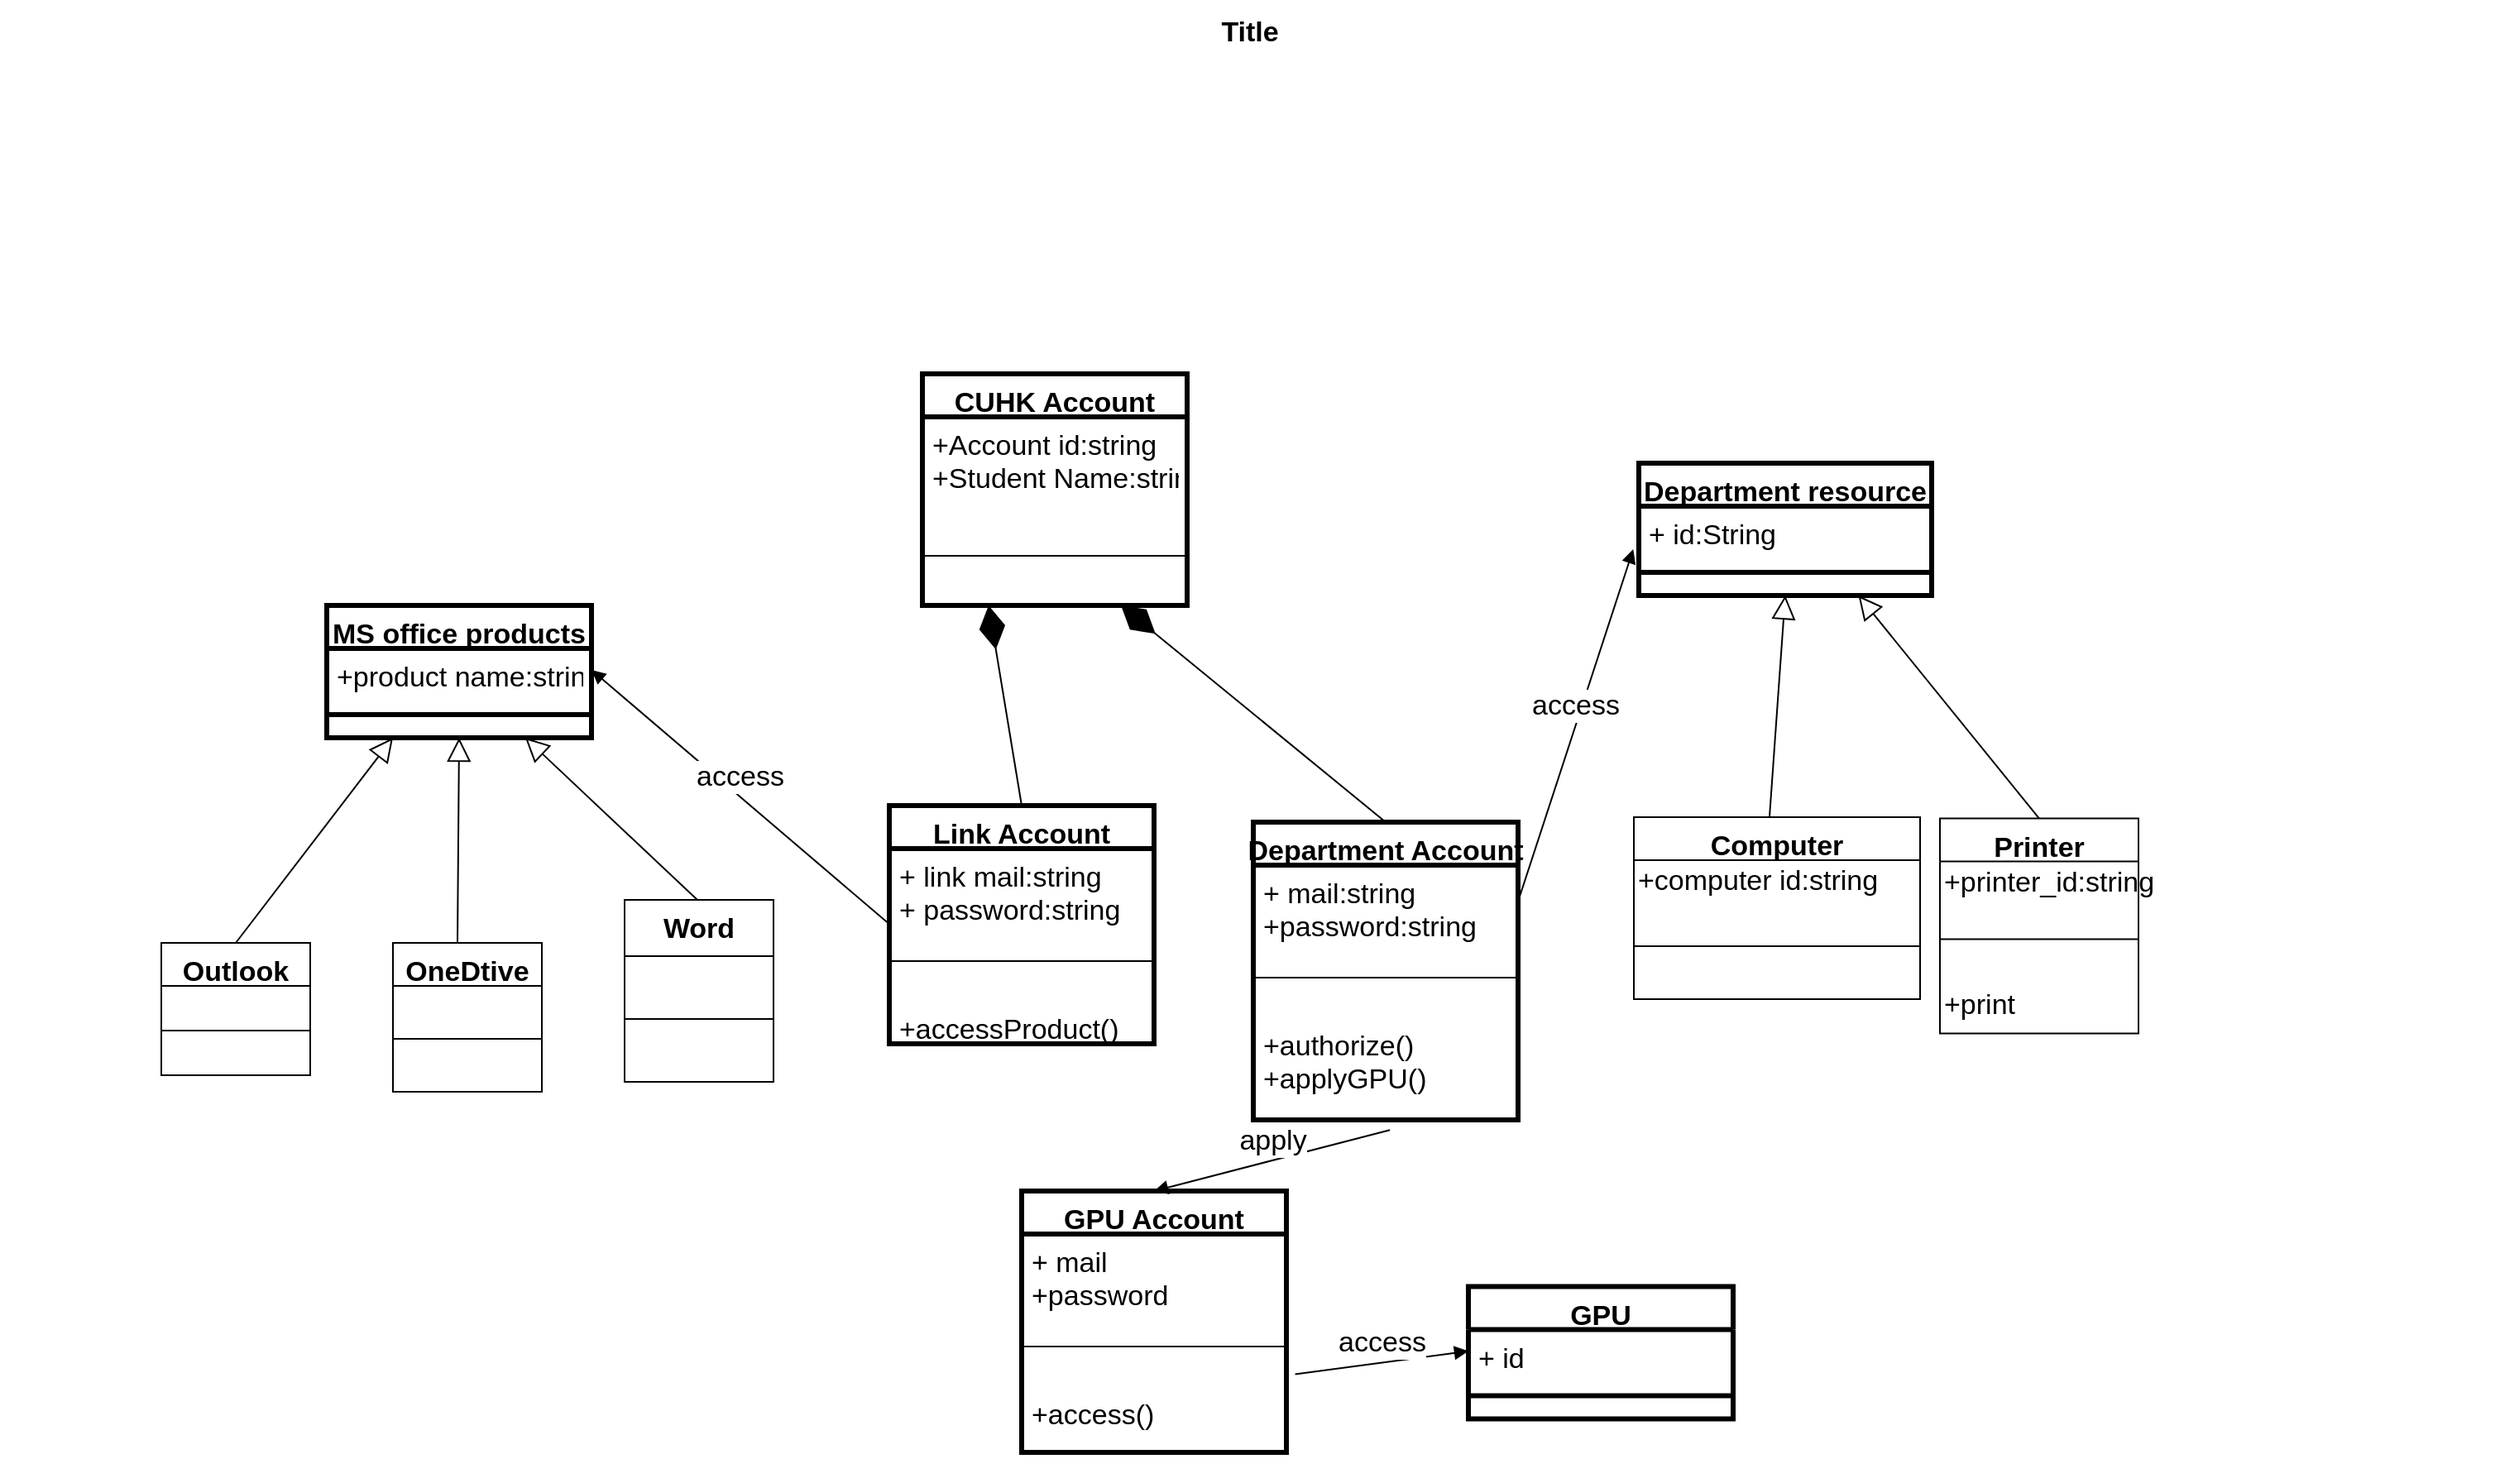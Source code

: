 <mxfile version="10.6.0" type="github"><diagram name="Page-1" id="929967ad-93f9-6ef4-fab6-5d389245f69c"><mxGraphModel dx="2154" dy="1017" grid="1" gridSize="10" guides="1" tooltips="1" connect="1" arrows="1" fold="1" page="1" pageScale="1.5" pageWidth="291" pageHeight="413" background="none" math="0" shadow="0"><root><mxCell id="0" style=";html=1;"/><mxCell id="1" style=";html=1;" parent="0"/><mxCell id="1672d66443f91eb5-23" value="Title" style="text;strokeColor=none;fillColor=none;html=1;fontSize=17;fontStyle=1;verticalAlign=middle;align=center;" parent="1" vertex="1"><mxGeometry x="120" y="40" width="1510" height="40" as="geometry"/></mxCell><mxCell id="QNAFXm_SesSNoOetRvoZ-14" value="" style="edgeStyle=none;html=1;endArrow=block;endFill=0;endSize=12;verticalAlign=bottom;exitX=0.5;exitY=0;exitDx=0;exitDy=0;entryX=0.25;entryY=1;entryDx=0;entryDy=0;fontSize=17;" edge="1" parent="1" source="QNAFXm_SesSNoOetRvoZ-17" target="QNAFXm_SesSNoOetRvoZ-25"><mxGeometry width="160" relative="1" as="geometry"><mxPoint x="256.5" y="610" as="sourcePoint"/><mxPoint x="256.5" y="540" as="targetPoint"/></mxGeometry></mxCell><mxCell id="QNAFXm_SesSNoOetRvoZ-17" value="Outlook&#10;&#10;" style="swimlane;fontStyle=1;align=center;verticalAlign=top;childLayout=stackLayout;horizontal=1;startSize=26;horizontalStack=0;resizeParent=1;resizeParentMax=0;resizeLast=0;collapsible=1;marginBottom=0;fontSize=17;" vertex="1" parent="1"><mxGeometry x="217.5" y="610" width="90" height="80" as="geometry"/></mxCell><mxCell id="QNAFXm_SesSNoOetRvoZ-19" value="" style="line;strokeWidth=1;fillColor=none;align=left;verticalAlign=middle;spacingTop=-1;spacingLeft=3;spacingRight=3;rotatable=0;labelPosition=right;points=[];portConstraint=eastwest;fontSize=17;" vertex="1" parent="QNAFXm_SesSNoOetRvoZ-17"><mxGeometry y="26" width="90" height="54" as="geometry"/></mxCell><mxCell id="QNAFXm_SesSNoOetRvoZ-25" value="MS office products" style="swimlane;fontStyle=1;align=center;verticalAlign=top;childLayout=stackLayout;horizontal=1;startSize=26;horizontalStack=0;resizeParent=1;resizeParentMax=0;resizeLast=0;collapsible=1;marginBottom=0;strokeWidth=3;fontSize=17;" vertex="1" parent="1"><mxGeometry x="317.5" y="406" width="160" height="80" as="geometry"/></mxCell><mxCell id="QNAFXm_SesSNoOetRvoZ-26" value="+product name:string" style="text;strokeColor=none;fillColor=none;align=left;verticalAlign=top;spacingLeft=4;spacingRight=4;overflow=hidden;rotatable=0;points=[[0,0.5],[1,0.5]];portConstraint=eastwest;strokeWidth=3;fontSize=17;" vertex="1" parent="QNAFXm_SesSNoOetRvoZ-25"><mxGeometry y="26" width="160" height="26" as="geometry"/></mxCell><mxCell id="QNAFXm_SesSNoOetRvoZ-27" value="" style="line;strokeWidth=3;fillColor=none;align=left;verticalAlign=middle;spacingTop=-1;spacingLeft=3;spacingRight=3;rotatable=0;labelPosition=right;points=[];portConstraint=eastwest;fontSize=17;" vertex="1" parent="QNAFXm_SesSNoOetRvoZ-25"><mxGeometry y="52" width="160" height="28" as="geometry"/></mxCell><mxCell id="QNAFXm_SesSNoOetRvoZ-34" value="" style="edgeStyle=none;html=1;endArrow=block;endFill=0;endSize=12;verticalAlign=bottom;entryX=0.5;entryY=1;entryDx=0;entryDy=0;fontSize=17;" edge="1" parent="1" target="QNAFXm_SesSNoOetRvoZ-25"><mxGeometry width="160" relative="1" as="geometry"><mxPoint x="396.5" y="610" as="sourcePoint"/><mxPoint x="396.5" y="540" as="targetPoint"/></mxGeometry></mxCell><mxCell id="QNAFXm_SesSNoOetRvoZ-35" value="OneDtive" style="swimlane;fontStyle=1;align=center;verticalAlign=top;childLayout=stackLayout;horizontal=1;startSize=26;horizontalStack=0;resizeParent=1;resizeParentMax=0;resizeLast=0;collapsible=1;marginBottom=0;fontSize=17;" vertex="1" parent="1"><mxGeometry x="357.5" y="610" width="90" height="90" as="geometry"/></mxCell><mxCell id="QNAFXm_SesSNoOetRvoZ-37" value="" style="line;strokeWidth=1;fillColor=none;align=left;verticalAlign=middle;spacingTop=-1;spacingLeft=3;spacingRight=3;rotatable=0;labelPosition=right;points=[];portConstraint=eastwest;fontSize=17;" vertex="1" parent="QNAFXm_SesSNoOetRvoZ-35"><mxGeometry y="26" width="90" height="64" as="geometry"/></mxCell><mxCell id="QNAFXm_SesSNoOetRvoZ-39" value="" style="edgeStyle=none;html=1;endArrow=block;endFill=0;endSize=12;verticalAlign=bottom;entryX=0.75;entryY=1;entryDx=0;entryDy=0;fontSize=17;" edge="1" parent="1" target="QNAFXm_SesSNoOetRvoZ-25"><mxGeometry width="160" relative="1" as="geometry"><mxPoint x="541.5" y="584" as="sourcePoint"/><mxPoint x="541.5" y="514" as="targetPoint"/></mxGeometry></mxCell><mxCell id="QNAFXm_SesSNoOetRvoZ-40" value="Word" style="swimlane;fontStyle=1;align=center;verticalAlign=top;childLayout=stackLayout;horizontal=1;startSize=34;horizontalStack=0;resizeParent=1;resizeParentMax=0;resizeLast=0;collapsible=1;marginBottom=0;fontSize=17;" vertex="1" parent="1"><mxGeometry x="497.5" y="584" width="90" height="110" as="geometry"/></mxCell><mxCell id="QNAFXm_SesSNoOetRvoZ-42" value="" style="line;strokeWidth=1;fillColor=none;align=left;verticalAlign=middle;spacingTop=-1;spacingLeft=3;spacingRight=3;rotatable=0;labelPosition=right;points=[];portConstraint=eastwest;fontSize=17;" vertex="1" parent="QNAFXm_SesSNoOetRvoZ-40"><mxGeometry y="34" width="90" height="76" as="geometry"/></mxCell><mxCell id="QNAFXm_SesSNoOetRvoZ-44" value="CUHK Account" style="swimlane;fontStyle=1;align=center;verticalAlign=top;childLayout=stackLayout;horizontal=1;startSize=26;horizontalStack=0;resizeParent=1;resizeParentMax=0;resizeLast=0;collapsible=1;marginBottom=0;strokeWidth=3;fontSize=17;" vertex="1" parent="1"><mxGeometry x="677.5" y="266" width="160" height="140" as="geometry"/></mxCell><mxCell id="QNAFXm_SesSNoOetRvoZ-45" value="+Account id:string&#10;+Student Name:string&#10;" style="text;strokeColor=none;fillColor=none;align=left;verticalAlign=top;spacingLeft=4;spacingRight=4;overflow=hidden;rotatable=0;points=[[0,0.5],[1,0.5]];portConstraint=eastwest;fontSize=17;" vertex="1" parent="QNAFXm_SesSNoOetRvoZ-44"><mxGeometry y="26" width="160" height="54" as="geometry"/></mxCell><mxCell id="QNAFXm_SesSNoOetRvoZ-46" value="" style="line;strokeWidth=1;fillColor=none;align=left;verticalAlign=middle;spacingTop=-1;spacingLeft=3;spacingRight=3;rotatable=0;labelPosition=right;points=[];portConstraint=eastwest;fontSize=17;" vertex="1" parent="QNAFXm_SesSNoOetRvoZ-44"><mxGeometry y="80" width="160" height="60" as="geometry"/></mxCell><mxCell id="QNAFXm_SesSNoOetRvoZ-48" value="" style="endArrow=diamondThin;endFill=1;endSize=24;html=1;fontSize=17;entryX=0.25;entryY=1;entryDx=0;entryDy=0;exitX=0.5;exitY=0;exitDx=0;exitDy=0;" edge="1" parent="1" source="QNAFXm_SesSNoOetRvoZ-62" target="QNAFXm_SesSNoOetRvoZ-44"><mxGeometry width="160" relative="1" as="geometry"><mxPoint x="727.559" y="510.353" as="sourcePoint"/><mxPoint x="827.5" y="640" as="targetPoint"/></mxGeometry></mxCell><mxCell id="QNAFXm_SesSNoOetRvoZ-49" value="" style="endArrow=diamondThin;endFill=1;endSize=24;html=1;fontSize=17;entryX=0.75;entryY=1;entryDx=0;entryDy=0;exitX=0.5;exitY=0;exitDx=0;exitDy=0;" edge="1" parent="1" source="QNAFXm_SesSNoOetRvoZ-68" target="QNAFXm_SesSNoOetRvoZ-44"><mxGeometry width="160" relative="1" as="geometry"><mxPoint x="947.559" y="528" as="sourcePoint"/><mxPoint x="816.971" y="432.147" as="targetPoint"/></mxGeometry></mxCell><mxCell id="QNAFXm_SesSNoOetRvoZ-62" value="Link Account" style="swimlane;fontStyle=1;align=center;verticalAlign=top;childLayout=stackLayout;horizontal=1;startSize=26;horizontalStack=0;resizeParent=1;resizeParentMax=0;resizeLast=0;collapsible=1;marginBottom=0;strokeWidth=3;fontSize=17;" vertex="1" parent="1"><mxGeometry x="657.5" y="527" width="160" height="144" as="geometry"/></mxCell><mxCell id="QNAFXm_SesSNoOetRvoZ-63" value="+ link mail:string&#10;+ password:string&#10;" style="text;strokeColor=none;fillColor=none;align=left;verticalAlign=top;spacingLeft=4;spacingRight=4;overflow=hidden;rotatable=0;points=[[0,0.5],[1,0.5]];portConstraint=eastwest;fontSize=17;" vertex="1" parent="QNAFXm_SesSNoOetRvoZ-62"><mxGeometry y="26" width="160" height="44" as="geometry"/></mxCell><mxCell id="QNAFXm_SesSNoOetRvoZ-64" value="" style="line;strokeWidth=1;fillColor=none;align=left;verticalAlign=middle;spacingTop=-1;spacingLeft=3;spacingRight=3;rotatable=0;labelPosition=right;points=[];portConstraint=eastwest;fontSize=17;" vertex="1" parent="QNAFXm_SesSNoOetRvoZ-62"><mxGeometry y="70" width="160" height="48" as="geometry"/></mxCell><mxCell id="QNAFXm_SesSNoOetRvoZ-65" value="+accessProduct()" style="text;strokeColor=none;fillColor=none;align=left;verticalAlign=top;spacingLeft=4;spacingRight=4;overflow=hidden;rotatable=0;points=[[0,0.5],[1,0.5]];portConstraint=eastwest;fontSize=17;" vertex="1" parent="QNAFXm_SesSNoOetRvoZ-62"><mxGeometry y="118" width="160" height="26" as="geometry"/></mxCell><mxCell id="QNAFXm_SesSNoOetRvoZ-68" value="Department Account" style="swimlane;fontStyle=1;align=center;verticalAlign=top;childLayout=stackLayout;horizontal=1;startSize=26;horizontalStack=0;resizeParent=1;resizeParentMax=0;resizeLast=0;collapsible=1;marginBottom=0;strokeWidth=3;fontSize=17;" vertex="1" parent="1"><mxGeometry x="877.5" y="537" width="160" height="180" as="geometry"/></mxCell><mxCell id="QNAFXm_SesSNoOetRvoZ-69" value="+ mail:string&#10;+password:string&#10;" style="text;strokeColor=none;fillColor=none;align=left;verticalAlign=top;spacingLeft=4;spacingRight=4;overflow=hidden;rotatable=0;points=[[0,0.5],[1,0.5]];portConstraint=eastwest;fontSize=17;" vertex="1" parent="QNAFXm_SesSNoOetRvoZ-68"><mxGeometry y="26" width="160" height="44" as="geometry"/></mxCell><mxCell id="QNAFXm_SesSNoOetRvoZ-70" value="" style="line;strokeWidth=1;fillColor=none;align=left;verticalAlign=middle;spacingTop=-1;spacingLeft=3;spacingRight=3;rotatable=0;labelPosition=right;points=[];portConstraint=eastwest;fontSize=17;" vertex="1" parent="QNAFXm_SesSNoOetRvoZ-68"><mxGeometry y="70" width="160" height="48" as="geometry"/></mxCell><mxCell id="QNAFXm_SesSNoOetRvoZ-71" value="+authorize()&#10;+applyGPU()&#10;" style="text;strokeColor=none;fillColor=none;align=left;verticalAlign=top;spacingLeft=4;spacingRight=4;overflow=hidden;rotatable=0;points=[[0,0.5],[1,0.5]];portConstraint=eastwest;fontSize=17;" vertex="1" parent="QNAFXm_SesSNoOetRvoZ-68"><mxGeometry y="118" width="160" height="62" as="geometry"/></mxCell><mxCell id="QNAFXm_SesSNoOetRvoZ-86" value="access" style="html=1;verticalAlign=bottom;endArrow=block;fontSize=17;entryX=1;entryY=0.5;entryDx=0;entryDy=0;exitX=0;exitY=1.038;exitDx=0;exitDy=0;exitPerimeter=0;" edge="1" parent="1" source="QNAFXm_SesSNoOetRvoZ-63" target="QNAFXm_SesSNoOetRvoZ-26"><mxGeometry width="80" relative="1" as="geometry"><mxPoint x="542.5" y="500" as="sourcePoint"/><mxPoint x="622.5" y="500" as="targetPoint"/></mxGeometry></mxCell><mxCell id="QNAFXm_SesSNoOetRvoZ-97" value="" style="edgeStyle=none;html=1;endArrow=block;endFill=0;endSize=12;verticalAlign=bottom;exitX=0.5;exitY=0;exitDx=0;exitDy=0;entryX=0.75;entryY=1;entryDx=0;entryDy=0;fontSize=17;" edge="1" parent="1" source="QNAFXm_SesSNoOetRvoZ-98" target="QNAFXm_SesSNoOetRvoZ-100"><mxGeometry width="160" relative="1" as="geometry"><mxPoint x="1049.5" y="533.775" as="sourcePoint"/><mxPoint x="1049.5" y="463.775" as="targetPoint"/></mxGeometry></mxCell><mxCell id="QNAFXm_SesSNoOetRvoZ-98" value="Printer&#10;" style="swimlane;fontStyle=1;align=center;verticalAlign=top;childLayout=stackLayout;horizontal=1;startSize=26;horizontalStack=0;resizeParent=1;resizeParentMax=0;resizeLast=0;collapsible=1;marginBottom=0;fontSize=17;" vertex="1" parent="1"><mxGeometry x="1292.5" y="534.775" width="120" height="130" as="geometry"/></mxCell><mxCell id="QNAFXm_SesSNoOetRvoZ-110" value="+printer_id:string" style="text;html=1;resizable=0;points=[];autosize=1;align=left;verticalAlign=top;spacingTop=-4;fontSize=17;" vertex="1" parent="QNAFXm_SesSNoOetRvoZ-98"><mxGeometry y="26" width="120" height="20" as="geometry"/></mxCell><mxCell id="QNAFXm_SesSNoOetRvoZ-99" value="" style="line;strokeWidth=1;fillColor=none;align=left;verticalAlign=middle;spacingTop=-1;spacingLeft=3;spacingRight=3;rotatable=0;labelPosition=right;points=[];portConstraint=eastwest;fontSize=17;" vertex="1" parent="QNAFXm_SesSNoOetRvoZ-98"><mxGeometry y="46" width="120" height="54" as="geometry"/></mxCell><mxCell id="QNAFXm_SesSNoOetRvoZ-108" value="+print&lt;br style=&quot;font-size: 17px;&quot;&gt;&amp;nbsp;" style="text;html=1;resizable=0;points=[];autosize=1;align=left;verticalAlign=top;spacingTop=-4;fontSize=17;" vertex="1" parent="QNAFXm_SesSNoOetRvoZ-98"><mxGeometry y="100" width="120" height="30" as="geometry"/></mxCell><mxCell id="QNAFXm_SesSNoOetRvoZ-100" value="Department resource" style="swimlane;fontStyle=1;align=center;verticalAlign=top;childLayout=stackLayout;horizontal=1;startSize=26;horizontalStack=0;resizeParent=1;resizeParentMax=0;resizeLast=0;collapsible=1;marginBottom=0;strokeWidth=3;fontSize=17;" vertex="1" parent="1"><mxGeometry x="1110.5" y="320" width="177" height="80" as="geometry"/></mxCell><mxCell id="QNAFXm_SesSNoOetRvoZ-101" value="+ id:String" style="text;strokeColor=none;fillColor=none;align=left;verticalAlign=top;spacingLeft=4;spacingRight=4;overflow=hidden;rotatable=0;points=[[0,0.5],[1,0.5]];portConstraint=eastwest;strokeWidth=3;fontSize=17;" vertex="1" parent="QNAFXm_SesSNoOetRvoZ-100"><mxGeometry y="26" width="177" height="26" as="geometry"/></mxCell><mxCell id="QNAFXm_SesSNoOetRvoZ-102" value="" style="line;strokeWidth=3;fillColor=none;align=left;verticalAlign=middle;spacingTop=-1;spacingLeft=3;spacingRight=3;rotatable=0;labelPosition=right;points=[];portConstraint=eastwest;fontSize=17;" vertex="1" parent="QNAFXm_SesSNoOetRvoZ-100"><mxGeometry y="52" width="177" height="28" as="geometry"/></mxCell><mxCell id="QNAFXm_SesSNoOetRvoZ-103" value="" style="edgeStyle=none;html=1;endArrow=block;endFill=0;endSize=12;verticalAlign=bottom;entryX=0.5;entryY=1;entryDx=0;entryDy=0;fontSize=17;" edge="1" parent="1" target="QNAFXm_SesSNoOetRvoZ-100"><mxGeometry width="160" relative="1" as="geometry"><mxPoint x="1189.5" y="533.775" as="sourcePoint"/><mxPoint x="1189.5" y="463.775" as="targetPoint"/></mxGeometry></mxCell><mxCell id="QNAFXm_SesSNoOetRvoZ-104" value="Computer" style="swimlane;fontStyle=1;align=center;verticalAlign=top;childLayout=stackLayout;horizontal=1;startSize=26;horizontalStack=0;resizeParent=1;resizeParentMax=0;resizeLast=0;collapsible=1;marginBottom=0;fontSize=17;" vertex="1" parent="1"><mxGeometry x="1107.5" y="534" width="173" height="110" as="geometry"/></mxCell><mxCell id="QNAFXm_SesSNoOetRvoZ-111" value="+computer id:string" style="text;html=1;resizable=0;points=[];autosize=1;align=left;verticalAlign=top;spacingTop=-4;fontSize=17;" vertex="1" parent="QNAFXm_SesSNoOetRvoZ-104"><mxGeometry y="26" width="173" height="20" as="geometry"/></mxCell><mxCell id="QNAFXm_SesSNoOetRvoZ-105" value="" style="line;strokeWidth=1;fillColor=none;align=left;verticalAlign=middle;spacingTop=-1;spacingLeft=3;spacingRight=3;rotatable=0;labelPosition=right;points=[];portConstraint=eastwest;fontSize=17;" vertex="1" parent="QNAFXm_SesSNoOetRvoZ-104"><mxGeometry y="46" width="173" height="64" as="geometry"/></mxCell><mxCell id="QNAFXm_SesSNoOetRvoZ-113" value="access" style="html=1;verticalAlign=bottom;endArrow=block;fontSize=17;entryX=-0.019;entryY=1.002;entryDx=0;entryDy=0;exitX=1;exitY=0.5;exitDx=0;exitDy=0;entryPerimeter=0;" edge="1" parent="1" source="QNAFXm_SesSNoOetRvoZ-69" target="QNAFXm_SesSNoOetRvoZ-101"><mxGeometry width="80" relative="1" as="geometry"><mxPoint x="1110.471" y="517.118" as="sourcePoint"/><mxPoint x="930.471" y="381.824" as="targetPoint"/></mxGeometry></mxCell><mxCell id="QNAFXm_SesSNoOetRvoZ-114" value="GPU Account" style="swimlane;fontStyle=1;align=center;verticalAlign=top;childLayout=stackLayout;horizontal=1;startSize=26;horizontalStack=0;resizeParent=1;resizeParentMax=0;resizeLast=0;collapsible=1;marginBottom=0;strokeWidth=3;fontSize=17;" vertex="1" parent="1"><mxGeometry x="737.5" y="760" width="160" height="158" as="geometry"/></mxCell><mxCell id="QNAFXm_SesSNoOetRvoZ-115" value="+ mail&#10;+password&#10;" style="text;strokeColor=none;fillColor=none;align=left;verticalAlign=top;spacingLeft=4;spacingRight=4;overflow=hidden;rotatable=0;points=[[0,0.5],[1,0.5]];portConstraint=eastwest;fontSize=17;" vertex="1" parent="QNAFXm_SesSNoOetRvoZ-114"><mxGeometry y="26" width="160" height="44" as="geometry"/></mxCell><mxCell id="QNAFXm_SesSNoOetRvoZ-116" value="" style="line;strokeWidth=1;fillColor=none;align=left;verticalAlign=middle;spacingTop=-1;spacingLeft=3;spacingRight=3;rotatable=0;labelPosition=right;points=[];portConstraint=eastwest;fontSize=17;" vertex="1" parent="QNAFXm_SesSNoOetRvoZ-114"><mxGeometry y="70" width="160" height="48" as="geometry"/></mxCell><mxCell id="QNAFXm_SesSNoOetRvoZ-117" value="+access()&#10;" style="text;strokeColor=none;fillColor=none;align=left;verticalAlign=top;spacingLeft=4;spacingRight=4;overflow=hidden;rotatable=0;points=[[0,0.5],[1,0.5]];portConstraint=eastwest;fontSize=17;" vertex="1" parent="QNAFXm_SesSNoOetRvoZ-114"><mxGeometry y="118" width="160" height="40" as="geometry"/></mxCell><mxCell id="QNAFXm_SesSNoOetRvoZ-119" value="apply" style="html=1;verticalAlign=bottom;endArrow=block;fontSize=17;exitX=0.516;exitY=1.099;exitDx=0;exitDy=0;exitPerimeter=0;entryX=0.5;entryY=0;entryDx=0;entryDy=0;" edge="1" parent="1" source="QNAFXm_SesSNoOetRvoZ-71" target="QNAFXm_SesSNoOetRvoZ-114"><mxGeometry width="80" relative="1" as="geometry"><mxPoint x="1046.971" y="594.824" as="sourcePoint"/><mxPoint x="1127.5" y="510" as="targetPoint"/></mxGeometry></mxCell><mxCell id="QNAFXm_SesSNoOetRvoZ-120" value="GPU" style="swimlane;fontStyle=1;align=center;verticalAlign=top;childLayout=stackLayout;horizontal=1;startSize=26;horizontalStack=0;resizeParent=1;resizeParentMax=0;resizeLast=0;collapsible=1;marginBottom=0;strokeWidth=3;fontSize=17;" vertex="1" parent="1"><mxGeometry x="1007.5" y="817.775" width="160" height="80" as="geometry"/></mxCell><mxCell id="QNAFXm_SesSNoOetRvoZ-121" value="+ id" style="text;strokeColor=none;fillColor=none;align=left;verticalAlign=top;spacingLeft=4;spacingRight=4;overflow=hidden;rotatable=0;points=[[0,0.5],[1,0.5]];portConstraint=eastwest;strokeWidth=3;fontSize=17;" vertex="1" parent="QNAFXm_SesSNoOetRvoZ-120"><mxGeometry y="26" width="160" height="26" as="geometry"/></mxCell><mxCell id="QNAFXm_SesSNoOetRvoZ-122" value="" style="line;strokeWidth=3;fillColor=none;align=left;verticalAlign=middle;spacingTop=-1;spacingLeft=3;spacingRight=3;rotatable=0;labelPosition=right;points=[];portConstraint=eastwest;fontSize=17;" vertex="1" parent="QNAFXm_SesSNoOetRvoZ-120"><mxGeometry y="52" width="160" height="28" as="geometry"/></mxCell><mxCell id="QNAFXm_SesSNoOetRvoZ-124" value="access" style="html=1;verticalAlign=bottom;endArrow=block;fontSize=17;entryX=0;entryY=0.5;entryDx=0;entryDy=0;exitX=1.033;exitY=-0.182;exitDx=0;exitDy=0;exitPerimeter=0;" edge="1" parent="1" source="QNAFXm_SesSNoOetRvoZ-117" target="QNAFXm_SesSNoOetRvoZ-121"><mxGeometry width="80" relative="1" as="geometry"><mxPoint x="916.971" y="945.461" as="sourcePoint"/><mxPoint x="987.559" y="741.931" as="targetPoint"/></mxGeometry></mxCell></root></mxGraphModel></diagram></mxfile>